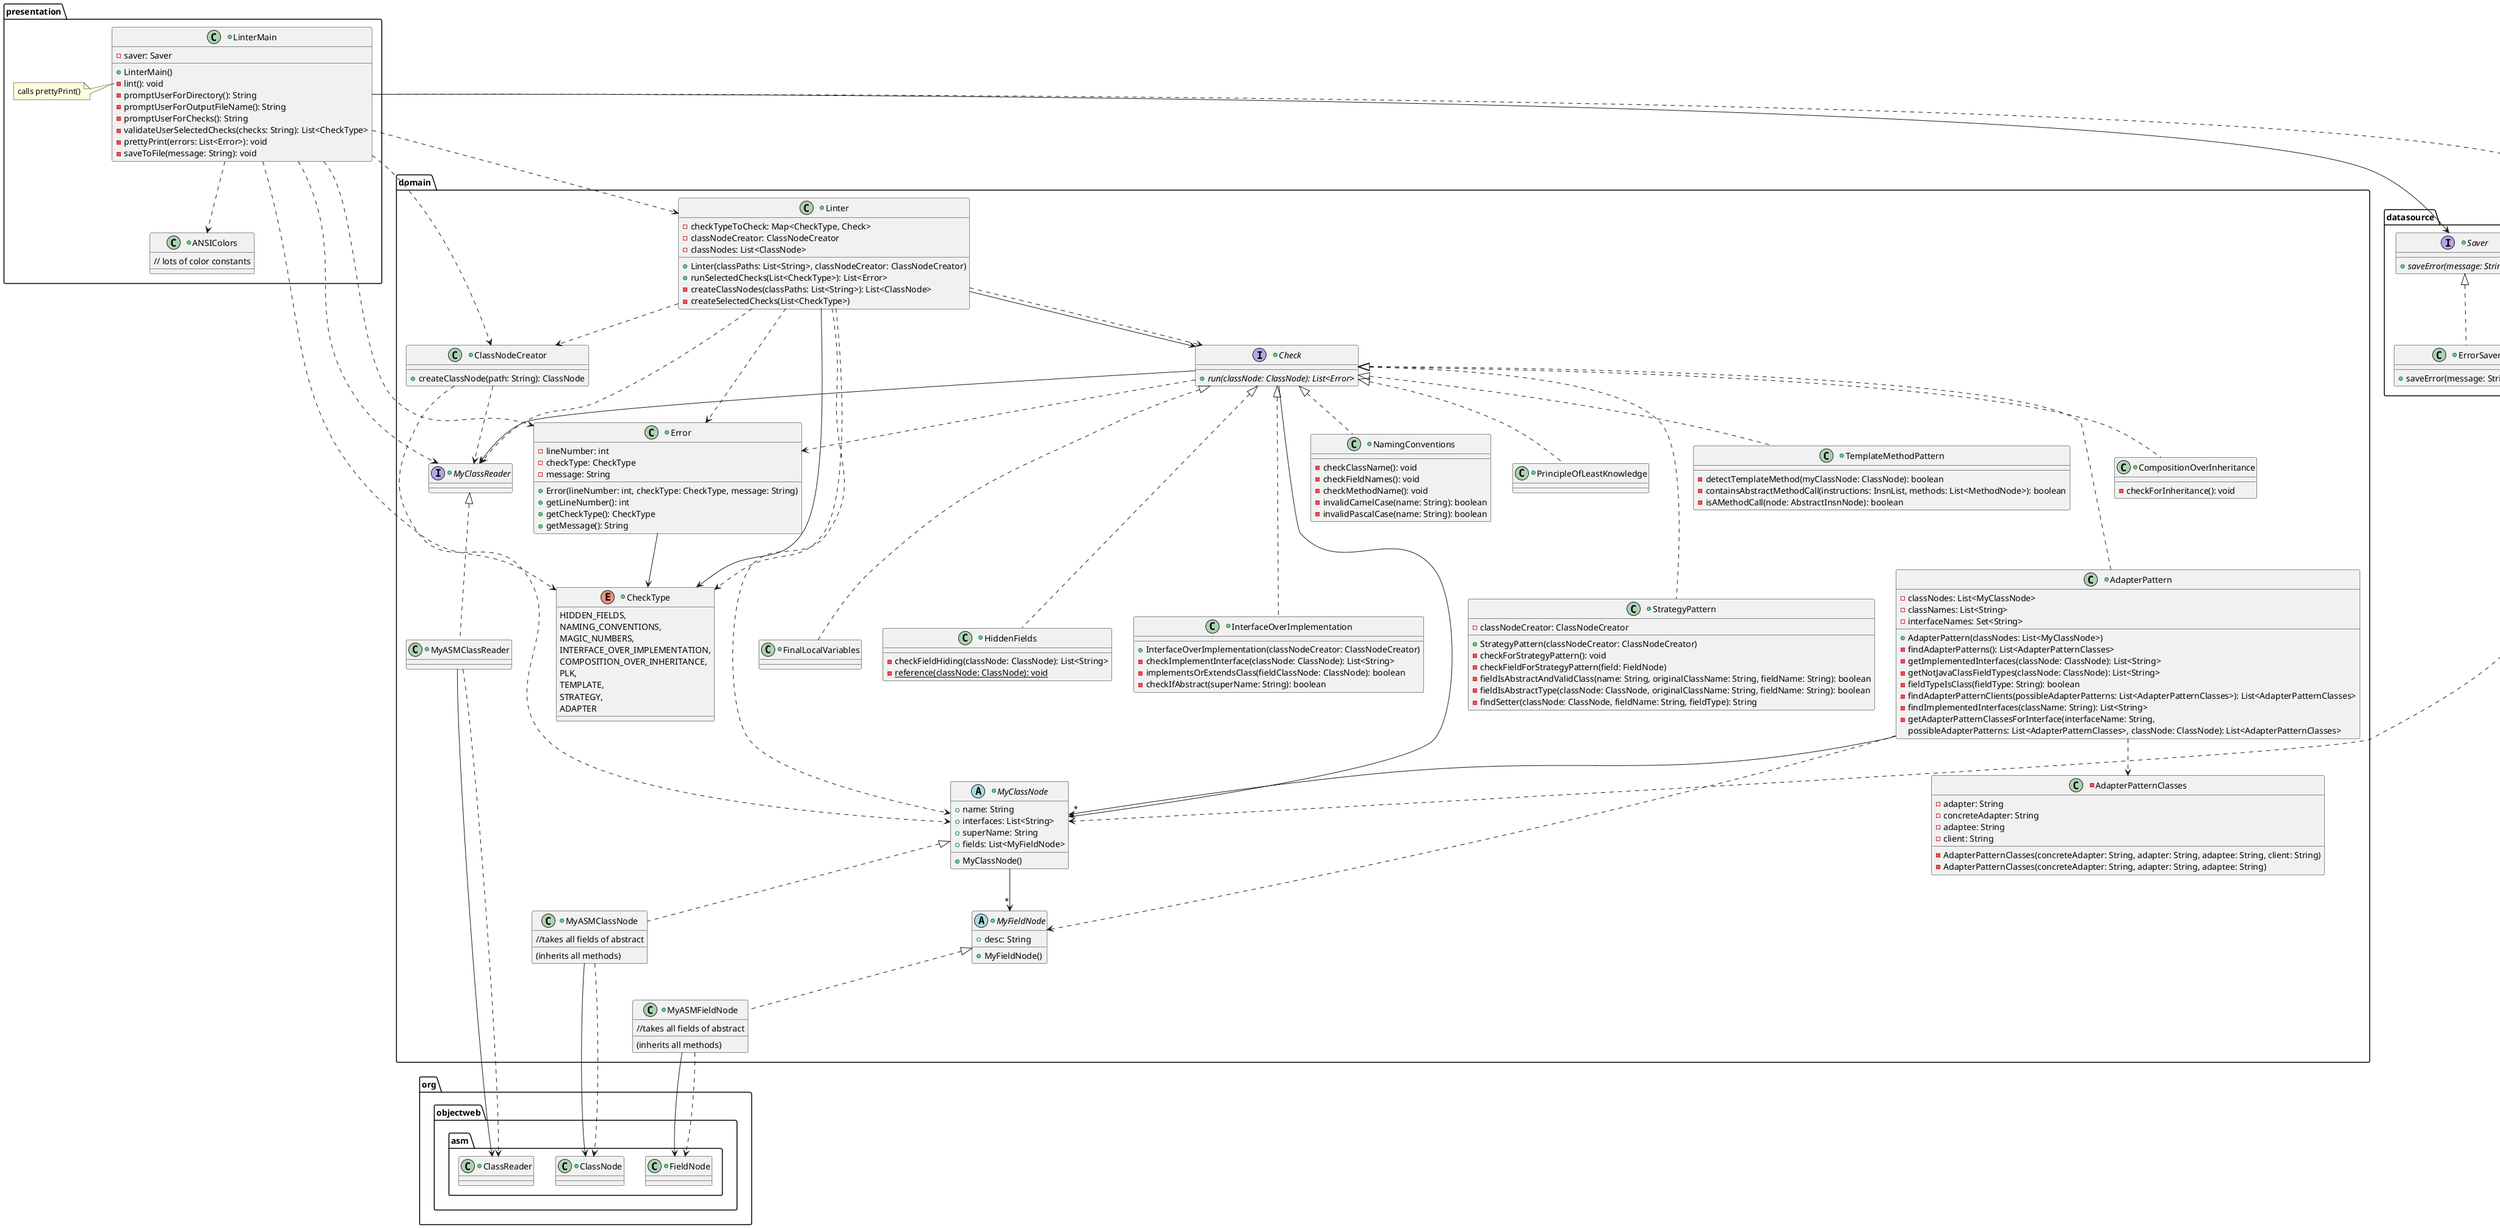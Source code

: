 @startuml
package presentation {
+class ANSIColors {
// lots of color constants
}

+class LinterMain {
-saver: Saver
+LinterMain()
-lint(): void
-promptUserForDirectory(): String
-promptUserForOutputFileName(): String
-promptUserForChecks(): String
-validateUserSelectedChecks(checks: String): List<CheckType>
-prettyPrint(errors: List<Error>): void
-saveToFile(message: String): void
}
note left of LinterMain::lint
    calls prettyPrint()
end note
}

package domain {
+class AdapterPattern {
-classNodes: List<MyClassNode>
-classNames: List<String>
-interfaceNames: Set<String>
+AdapterPattern(classNodes: List<MyClassNode>)
-findAdapterPatterns(): List<AdapterPatternClasses>
-getImplementedInterfaces(classNode: ClassNode): List<String>
-getNotJavaClassFieldTypes(classNode: ClassNode): List<String>
-fieldTypeIsClass(fieldType: String): boolean
-findAdapterPatternClients(possibleAdapterPatterns: List<AdapterPatternClasses>): List<AdapterPatternClasses>
-findImplementedInterfaces(className: String): List<String>
-getAdapterPatternClassesForInterface(interfaceName: String,
possibleAdapterPatterns: List<AdapterPatternClasses>, classNode: ClassNode): List<AdapterPatternClasses>
}

-class AdapterPatternClasses {
-adapter: String
-concreteAdapter: String
-adaptee: String
-client: String
-AdapterPatternClasses(concreteAdapter: String, adapter: String, adaptee: String, client: String)
-AdapterPatternClasses(concreteAdapter: String, adapter: String, adaptee: String)
}

+interface Check {
+{abstract}run(classNode: ClassNode): List<Error>
}

+enum CheckType {
HIDDEN_FIELDS,
NAMING_CONVENTIONS,
MAGIC_NUMBERS,
INTERFACE_OVER_IMPLEMENTATION,
COMPOSITION_OVER_INHERITANCE,
PLK,
TEMPLATE,
STRATEGY,
ADAPTER
}

+class ClassNodeCreator {
+createClassNode(path: String): ClassNode
}

+class CompositionOverInheritance implements Check {
-checkForInheritance(): void
}

+class Error {
-lineNumber: int
-checkType: CheckType
-message: String
+Error(lineNumber: int, checkType: CheckType, message: String)
+getLineNumber(): int
+getCheckType(): CheckType
+getMessage(): String
}

+class FinalLocalVariables {
}

+class HiddenFields {
-checkFieldHiding(classNode: ClassNode): List<String>
-{static} reference(classNode: ClassNode): void
}

+class InterfaceOverImplementation {
+InterfaceOverImplementation(classNodeCreator: ClassNodeCreator)
-checkImplementInterface(classNode: ClassNode): List<String>
-implementsOrExtendsClass(fieldClassNode: ClassNode): boolean
-checkIfAbstract(superName: String): boolean
}

+class Linter {
-checkTypeToCheck: Map<CheckType, Check>
-classNodeCreator: ClassNodeCreator
-classNodes: List<ClassNode>
+Linter(classPaths: List<String>, classNodeCreator: ClassNodeCreator)
+runSelectedChecks(List<CheckType>): List<Error>
-createClassNodes(classPaths: List<String>): List<ClassNode>
-createSelectedChecks(List<CheckType>)
}

+class MyASMClassNode implements MyClassNode {
//takes all fields of abstract
(inherits all methods)
}

+class MyASMClassReader implements MyClassReader {
}

+class MyASMFieldNode implements MyFieldNode {
//takes all fields of abstract
(inherits all methods)
}

+abstract MyClassNode {
+name: String
+interfaces: List<String>
+superName: String
+fields: List<MyFieldNode>
+MyClassNode()
}

+interface MyClassReader {
}

+abstract MyFieldNode {
+desc: String
+MyFieldNode()
}

+class NamingConventions implements Check {
-checkClassName(): void
-checkFieldNames(): void
-checkMethodName(): void
-invalidCamelCase(name: String): boolean
-invalidPascalCase(name: String): boolean
}

+class PrincipleOfLeastKnowledge implements Check {
}

+class StrategyPattern {
-classNodeCreator: ClassNodeCreator
+StrategyPattern(classNodeCreator: ClassNodeCreator)
-checkForStrategyPattern(): void
-checkFieldForStrategyPattern(field: FieldNode)
-fieldIsAbstractAndValidClass(name: String, originalClassName: String, fieldName: String): boolean
-fieldIsAbstractType(classNode: ClassNode, originalClassName: String, fieldName: String): boolean
-findSetter(classNode: ClassNode, fieldName: String, fieldType): String
}

+class TemplateMethodPattern implements Check {
-detectTemplateMethod(myClassNode: ClassNode): boolean
-containsAbstractMethodCall(instructions: InsnList, methods: List<MethodNode>): boolean
-isAMethodCall(node: AbstractInsnNode): boolean
}
}

package datasource {
+class ErrorSaver implements Saver {
+saveError(message: String): void
}

+interface Saver {
+{abstract} saveError(message: String): void
}
}

package org.objectweb.asm {
+class ClassNode {
}

+class ClassReader {
}

+class FieldNode {
}
}

AdapterPattern ..> AdapterPatternClasses
AdapterPattern -->"*" MyClassNode
AdapterPattern ..> MyFieldNode

Check ..> Error
Check --> domain.MyClassNode
Check --> domain.MyClassReader

Check <|... AdapterPattern
Check <|... FinalLocalVariables
Check <|... HiddenFields
Check <|... InterfaceOverImplementation
Check <|... StrategyPattern

ClassNodeCreator ..> MyClassNode
ClassNodeCreator ..> MyClassReader

domain.MyASMClassNode --> org.objectweb.asm.ClassNode
domain.MyASMClassNode ..> org.objectweb.asm.ClassNode

domain.MyASMClassReader --> org.objectweb.asm.ClassReader
domain.MyASMClassReader ..> org.objectweb.asm.ClassReader

domain.MyASMFieldNode --> org.objectweb.asm.FieldNode
domain.MyASMFieldNode ..> org.objectweb.asm.FieldNode

Error --> CheckType

Linter --> Check
Linter ..> Check
Linter --> CheckType
Linter ..> CheckType
Linter ..> Error
Linter ..> domain.MyClassNode
Linter ..> domain.MyClassReader
Linter ..> ClassNodeCreator

LinterMain ..> ANSIColors
LinterMain .down.> CheckType
LinterMain .down.> Error
LinterMain .down.> Linter
LinterMain .down.> domain.MyClassNode
LinterMain .down.> domain.MyClassReader
LinterMain ..> ClassNodeCreator
LinterMain -down-> Saver

MyClassNode -->"*" MyFieldNode
@enduml